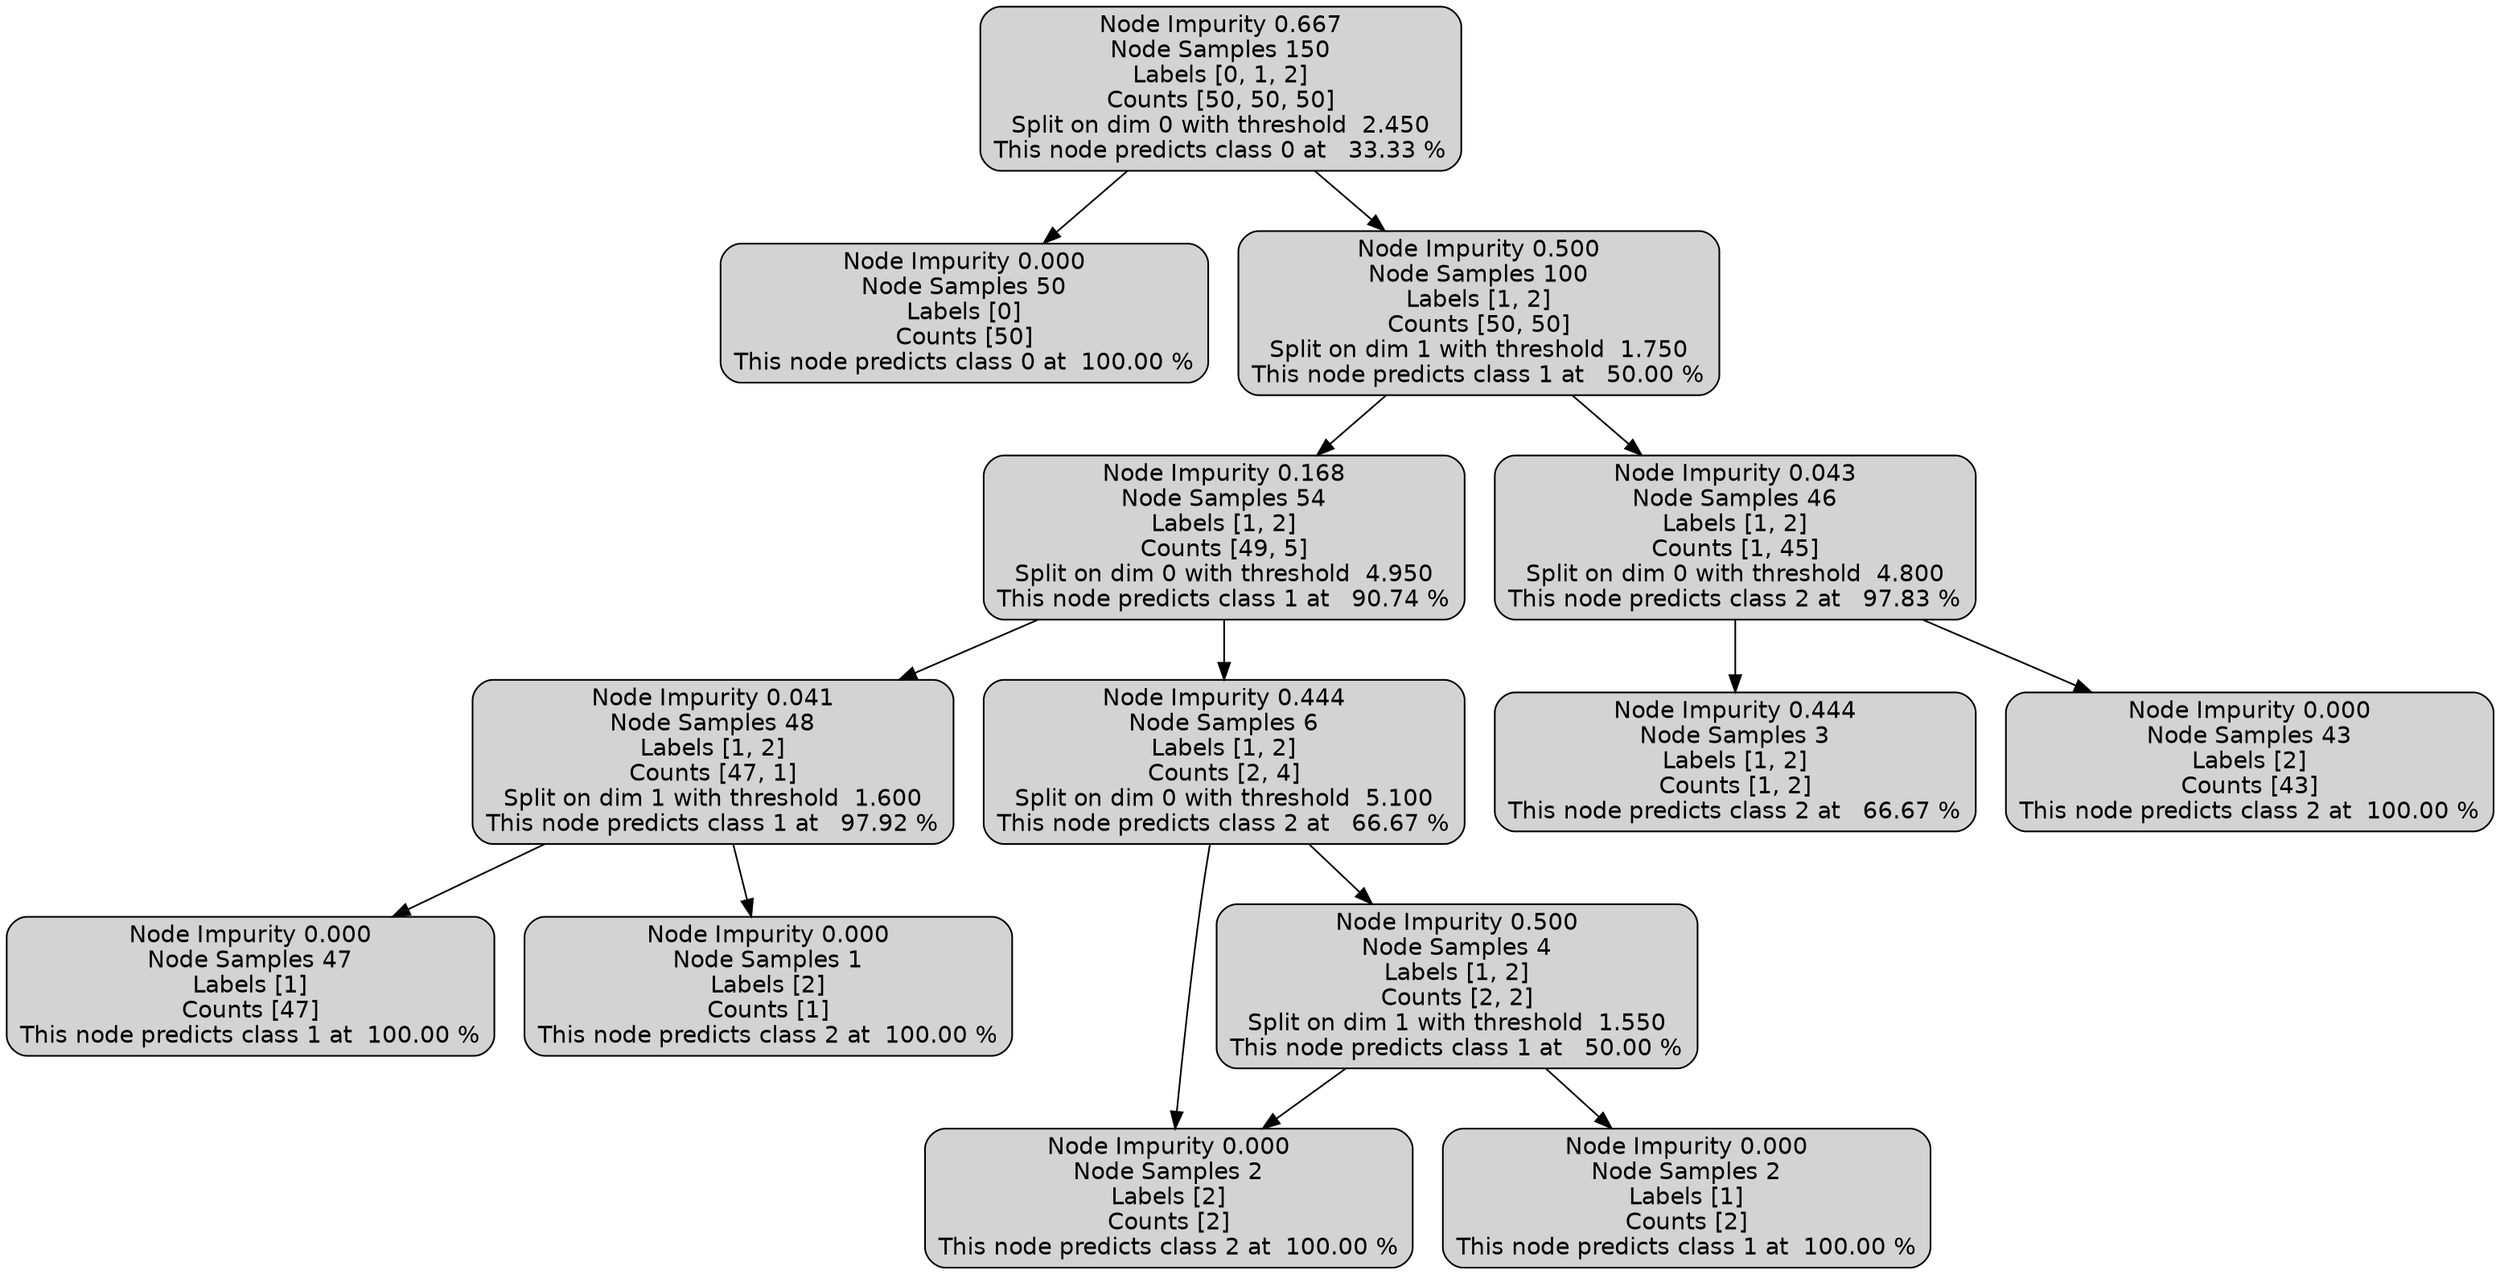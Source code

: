 digraph DTree {
	node [fontname=helvetica shape=box style="filled, rounded"]
	"Node Impurity 0.667\nNode Samples 150\nLabels [0, 1, 2]\nCounts [50, 50, 50]\nSplit on dim 0 with threshold  2.450\nThis node predicts class 0 at   33.33 %" -> "Node Impurity 0.000\nNode Samples 50\nLabels [0]\nCounts [50]\nThis node predicts class 0 at  100.00 %"
	"Node Impurity 0.667\nNode Samples 150\nLabels [0, 1, 2]\nCounts [50, 50, 50]\nSplit on dim 0 with threshold  2.450\nThis node predicts class 0 at   33.33 %" -> "Node Impurity 0.500\nNode Samples 100\nLabels [1, 2]\nCounts [50, 50]\nSplit on dim 1 with threshold  1.750\nThis node predicts class 1 at   50.00 %"
	"Node Impurity 0.500\nNode Samples 100\nLabels [1, 2]\nCounts [50, 50]\nSplit on dim 1 with threshold  1.750\nThis node predicts class 1 at   50.00 %" -> "Node Impurity 0.168\nNode Samples 54\nLabels [1, 2]\nCounts [49, 5]\nSplit on dim 0 with threshold  4.950\nThis node predicts class 1 at   90.74 %"
	"Node Impurity 0.500\nNode Samples 100\nLabels [1, 2]\nCounts [50, 50]\nSplit on dim 1 with threshold  1.750\nThis node predicts class 1 at   50.00 %" -> "Node Impurity 0.043\nNode Samples 46\nLabels [1, 2]\nCounts [1, 45]\nSplit on dim 0 with threshold  4.800\nThis node predicts class 2 at   97.83 %"
	"Node Impurity 0.168\nNode Samples 54\nLabels [1, 2]\nCounts [49, 5]\nSplit on dim 0 with threshold  4.950\nThis node predicts class 1 at   90.74 %" -> "Node Impurity 0.041\nNode Samples 48\nLabels [1, 2]\nCounts [47, 1]\nSplit on dim 1 with threshold  1.600\nThis node predicts class 1 at   97.92 %"
	"Node Impurity 0.168\nNode Samples 54\nLabels [1, 2]\nCounts [49, 5]\nSplit on dim 0 with threshold  4.950\nThis node predicts class 1 at   90.74 %" -> "Node Impurity 0.444\nNode Samples 6\nLabels [1, 2]\nCounts [2, 4]\nSplit on dim 0 with threshold  5.100\nThis node predicts class 2 at   66.67 %"
	"Node Impurity 0.041\nNode Samples 48\nLabels [1, 2]\nCounts [47, 1]\nSplit on dim 1 with threshold  1.600\nThis node predicts class 1 at   97.92 %" -> "Node Impurity 0.000\nNode Samples 47\nLabels [1]\nCounts [47]\nThis node predicts class 1 at  100.00 %"
	"Node Impurity 0.041\nNode Samples 48\nLabels [1, 2]\nCounts [47, 1]\nSplit on dim 1 with threshold  1.600\nThis node predicts class 1 at   97.92 %" -> "Node Impurity 0.000\nNode Samples 1\nLabels [2]\nCounts [1]\nThis node predicts class 2 at  100.00 %"
	"Node Impurity 0.444\nNode Samples 6\nLabels [1, 2]\nCounts [2, 4]\nSplit on dim 0 with threshold  5.100\nThis node predicts class 2 at   66.67 %" -> "Node Impurity 0.500\nNode Samples 4\nLabels [1, 2]\nCounts [2, 2]\nSplit on dim 1 with threshold  1.550\nThis node predicts class 1 at   50.00 %"
	"Node Impurity 0.444\nNode Samples 6\nLabels [1, 2]\nCounts [2, 4]\nSplit on dim 0 with threshold  5.100\nThis node predicts class 2 at   66.67 %" -> "Node Impurity 0.000\nNode Samples 2\nLabels [2]\nCounts [2]\nThis node predicts class 2 at  100.00 %"
	"Node Impurity 0.500\nNode Samples 4\nLabels [1, 2]\nCounts [2, 2]\nSplit on dim 1 with threshold  1.550\nThis node predicts class 1 at   50.00 %" -> "Node Impurity 0.000\nNode Samples 2\nLabels [2]\nCounts [2]\nThis node predicts class 2 at  100.00 %"
	"Node Impurity 0.500\nNode Samples 4\nLabels [1, 2]\nCounts [2, 2]\nSplit on dim 1 with threshold  1.550\nThis node predicts class 1 at   50.00 %" -> "Node Impurity 0.000\nNode Samples 2\nLabels [1]\nCounts [2]\nThis node predicts class 1 at  100.00 %"
	"Node Impurity 0.043\nNode Samples 46\nLabels [1, 2]\nCounts [1, 45]\nSplit on dim 0 with threshold  4.800\nThis node predicts class 2 at   97.83 %" -> "Node Impurity 0.444\nNode Samples 3\nLabels [1, 2]\nCounts [1, 2]\nThis node predicts class 2 at   66.67 %"
	"Node Impurity 0.043\nNode Samples 46\nLabels [1, 2]\nCounts [1, 45]\nSplit on dim 0 with threshold  4.800\nThis node predicts class 2 at   97.83 %" -> "Node Impurity 0.000\nNode Samples 43\nLabels [2]\nCounts [43]\nThis node predicts class 2 at  100.00 %"
}
